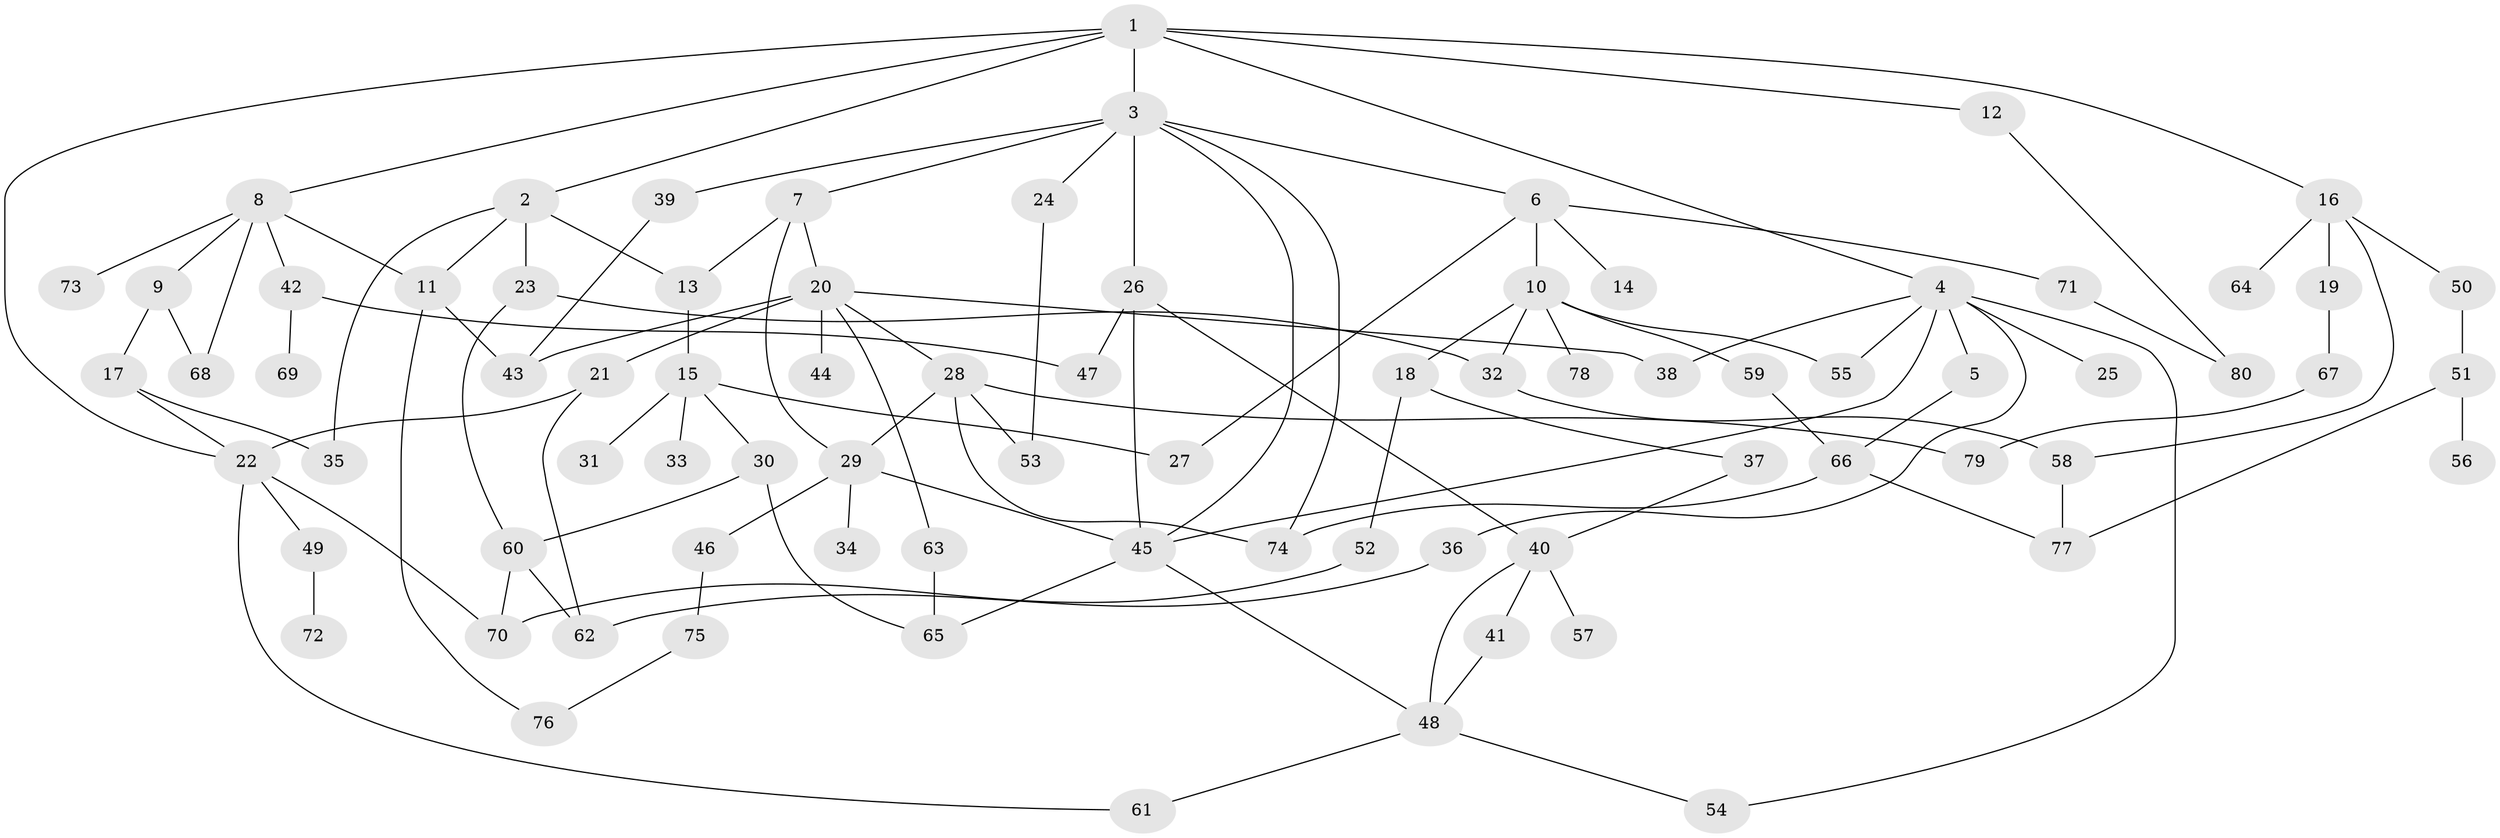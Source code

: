 // coarse degree distribution, {13: 0.019230769230769232, 6: 0.019230769230769232, 7: 0.09615384615384616, 2: 0.40384615384615385, 4: 0.1346153846153846, 3: 0.09615384615384616, 5: 0.07692307692307693, 8: 0.019230769230769232, 1: 0.1346153846153846}
// Generated by graph-tools (version 1.1) at 2025/23/03/03/25 07:23:32]
// undirected, 80 vertices, 118 edges
graph export_dot {
graph [start="1"]
  node [color=gray90,style=filled];
  1;
  2;
  3;
  4;
  5;
  6;
  7;
  8;
  9;
  10;
  11;
  12;
  13;
  14;
  15;
  16;
  17;
  18;
  19;
  20;
  21;
  22;
  23;
  24;
  25;
  26;
  27;
  28;
  29;
  30;
  31;
  32;
  33;
  34;
  35;
  36;
  37;
  38;
  39;
  40;
  41;
  42;
  43;
  44;
  45;
  46;
  47;
  48;
  49;
  50;
  51;
  52;
  53;
  54;
  55;
  56;
  57;
  58;
  59;
  60;
  61;
  62;
  63;
  64;
  65;
  66;
  67;
  68;
  69;
  70;
  71;
  72;
  73;
  74;
  75;
  76;
  77;
  78;
  79;
  80;
  1 -- 2;
  1 -- 3;
  1 -- 4;
  1 -- 8;
  1 -- 12;
  1 -- 16;
  1 -- 22;
  2 -- 23;
  2 -- 13;
  2 -- 11;
  2 -- 35;
  3 -- 6;
  3 -- 7;
  3 -- 24;
  3 -- 26;
  3 -- 39;
  3 -- 74;
  3 -- 45;
  4 -- 5;
  4 -- 25;
  4 -- 36;
  4 -- 54;
  4 -- 55;
  4 -- 45;
  4 -- 38;
  5 -- 66;
  6 -- 10;
  6 -- 14;
  6 -- 71;
  6 -- 27;
  7 -- 13;
  7 -- 20;
  7 -- 29;
  8 -- 9;
  8 -- 11;
  8 -- 42;
  8 -- 73;
  8 -- 68;
  9 -- 17;
  9 -- 68;
  10 -- 18;
  10 -- 32;
  10 -- 55;
  10 -- 59;
  10 -- 78;
  11 -- 43;
  11 -- 76;
  12 -- 80;
  13 -- 15;
  15 -- 27;
  15 -- 30;
  15 -- 31;
  15 -- 33;
  16 -- 19;
  16 -- 50;
  16 -- 64;
  16 -- 58;
  17 -- 22;
  17 -- 35;
  18 -- 37;
  18 -- 52;
  19 -- 67;
  20 -- 21;
  20 -- 28;
  20 -- 38;
  20 -- 44;
  20 -- 63;
  20 -- 43;
  21 -- 62;
  21 -- 22;
  22 -- 49;
  22 -- 70;
  22 -- 61;
  23 -- 60;
  23 -- 32;
  24 -- 53;
  26 -- 40;
  26 -- 47;
  26 -- 45;
  28 -- 29;
  28 -- 79;
  28 -- 53;
  28 -- 74;
  29 -- 34;
  29 -- 45;
  29 -- 46;
  30 -- 60;
  30 -- 65;
  32 -- 58;
  36 -- 62;
  37 -- 40;
  39 -- 43;
  40 -- 41;
  40 -- 57;
  40 -- 48;
  41 -- 48;
  42 -- 69;
  42 -- 47;
  45 -- 48;
  45 -- 65;
  46 -- 75;
  48 -- 61;
  48 -- 54;
  49 -- 72;
  50 -- 51;
  51 -- 56;
  51 -- 77;
  52 -- 70;
  58 -- 77;
  59 -- 66;
  60 -- 70;
  60 -- 62;
  63 -- 65;
  66 -- 77;
  66 -- 74;
  67 -- 79;
  71 -- 80;
  75 -- 76;
}
